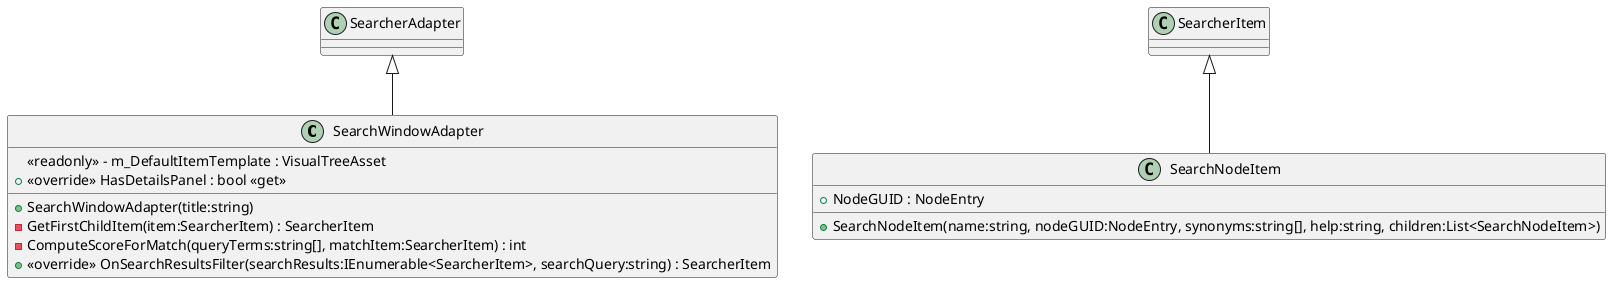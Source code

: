 @startuml
class SearchWindowAdapter {
    <<readonly>> - m_DefaultItemTemplate : VisualTreeAsset
    + <<override>> HasDetailsPanel : bool <<get>>
    + SearchWindowAdapter(title:string)
    - GetFirstChildItem(item:SearcherItem) : SearcherItem
    - ComputeScoreForMatch(queryTerms:string[], matchItem:SearcherItem) : int
    + <<override>> OnSearchResultsFilter(searchResults:IEnumerable<SearcherItem>, searchQuery:string) : SearcherItem
}
class SearchNodeItem {
    + NodeGUID : NodeEntry
    + SearchNodeItem(name:string, nodeGUID:NodeEntry, synonyms:string[], help:string, children:List<SearchNodeItem>)
}
SearcherAdapter <|-- SearchWindowAdapter
SearcherItem <|-- SearchNodeItem
@enduml

